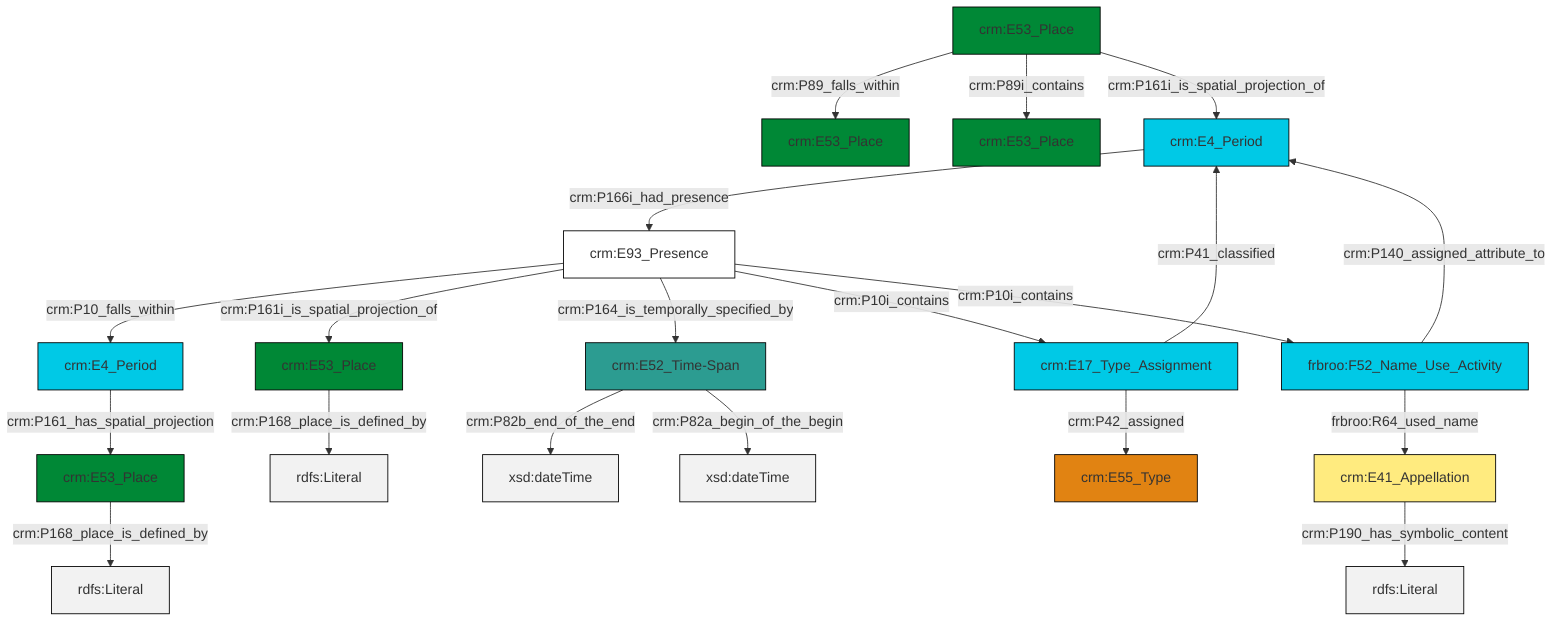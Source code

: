 graph TD
classDef Literal fill:#f2f2f2,stroke:#000000;
classDef CRM_Entity fill:#FFFFFF,stroke:#000000;
classDef Temporal_Entity fill:#00C9E6, stroke:#000000;
classDef Type fill:#E18312, stroke:#000000;
classDef Time-Span fill:#2C9C91, stroke:#000000;
classDef Appellation fill:#FFEB7F, stroke:#000000;
classDef Place fill:#008836, stroke:#000000;
classDef Persistent_Item fill:#B266B2, stroke:#000000;
classDef Conceptual_Object fill:#FFD700, stroke:#000000;
classDef Physical_Thing fill:#D2B48C, stroke:#000000;
classDef Actor fill:#f58aad, stroke:#000000;
classDef PC_Classes fill:#4ce600, stroke:#000000;
classDef Multi fill:#cccccc,stroke:#000000;

0["crm:E53_Place"]:::Place -->|crm:P89_falls_within| 1["crm:E53_Place"]:::Place
0["crm:E53_Place"]:::Place -->|crm:P89i_contains| 4["crm:E53_Place"]:::Place
11["crm:E4_Period"]:::Temporal_Entity -->|crm:P166i_had_presence| 12["crm:E93_Presence"]:::CRM_Entity
2["crm:E52_Time-Span"]:::Time-Span -->|crm:P82b_end_of_the_end| 13[xsd:dateTime]:::Literal
5["crm:E53_Place"]:::Place -->|crm:P168_place_is_defined_by| 14[rdfs:Literal]:::Literal
21["frbroo:F52_Name_Use_Activity"]:::Temporal_Entity -->|frbroo:R64_used_name| 7["crm:E41_Appellation"]:::Appellation
12["crm:E93_Presence"]:::CRM_Entity -->|crm:P10_falls_within| 19["crm:E4_Period"]:::Temporal_Entity
21["frbroo:F52_Name_Use_Activity"]:::Temporal_Entity -->|crm:P140_assigned_attribute_to| 11["crm:E4_Period"]:::Temporal_Entity
9["crm:E17_Type_Assignment"]:::Temporal_Entity -->|crm:P42_assigned| 22["crm:E55_Type"]:::Type
12["crm:E93_Presence"]:::CRM_Entity -->|crm:P161i_is_spatial_projection_of| 15["crm:E53_Place"]:::Place
15["crm:E53_Place"]:::Place -->|crm:P168_place_is_defined_by| 23[rdfs:Literal]:::Literal
12["crm:E93_Presence"]:::CRM_Entity -->|crm:P164_is_temporally_specified_by| 2["crm:E52_Time-Span"]:::Time-Span
0["crm:E53_Place"]:::Place -->|crm:P161i_is_spatial_projection_of| 11["crm:E4_Period"]:::Temporal_Entity
9["crm:E17_Type_Assignment"]:::Temporal_Entity -->|crm:P41_classified| 11["crm:E4_Period"]:::Temporal_Entity
19["crm:E4_Period"]:::Temporal_Entity -->|crm:P161_has_spatial_projection| 5["crm:E53_Place"]:::Place
12["crm:E93_Presence"]:::CRM_Entity -->|crm:P10i_contains| 9["crm:E17_Type_Assignment"]:::Temporal_Entity
2["crm:E52_Time-Span"]:::Time-Span -->|crm:P82a_begin_of_the_begin| 25[xsd:dateTime]:::Literal
7["crm:E41_Appellation"]:::Appellation -->|crm:P190_has_symbolic_content| 27[rdfs:Literal]:::Literal
12["crm:E93_Presence"]:::CRM_Entity -->|crm:P10i_contains| 21["frbroo:F52_Name_Use_Activity"]:::Temporal_Entity